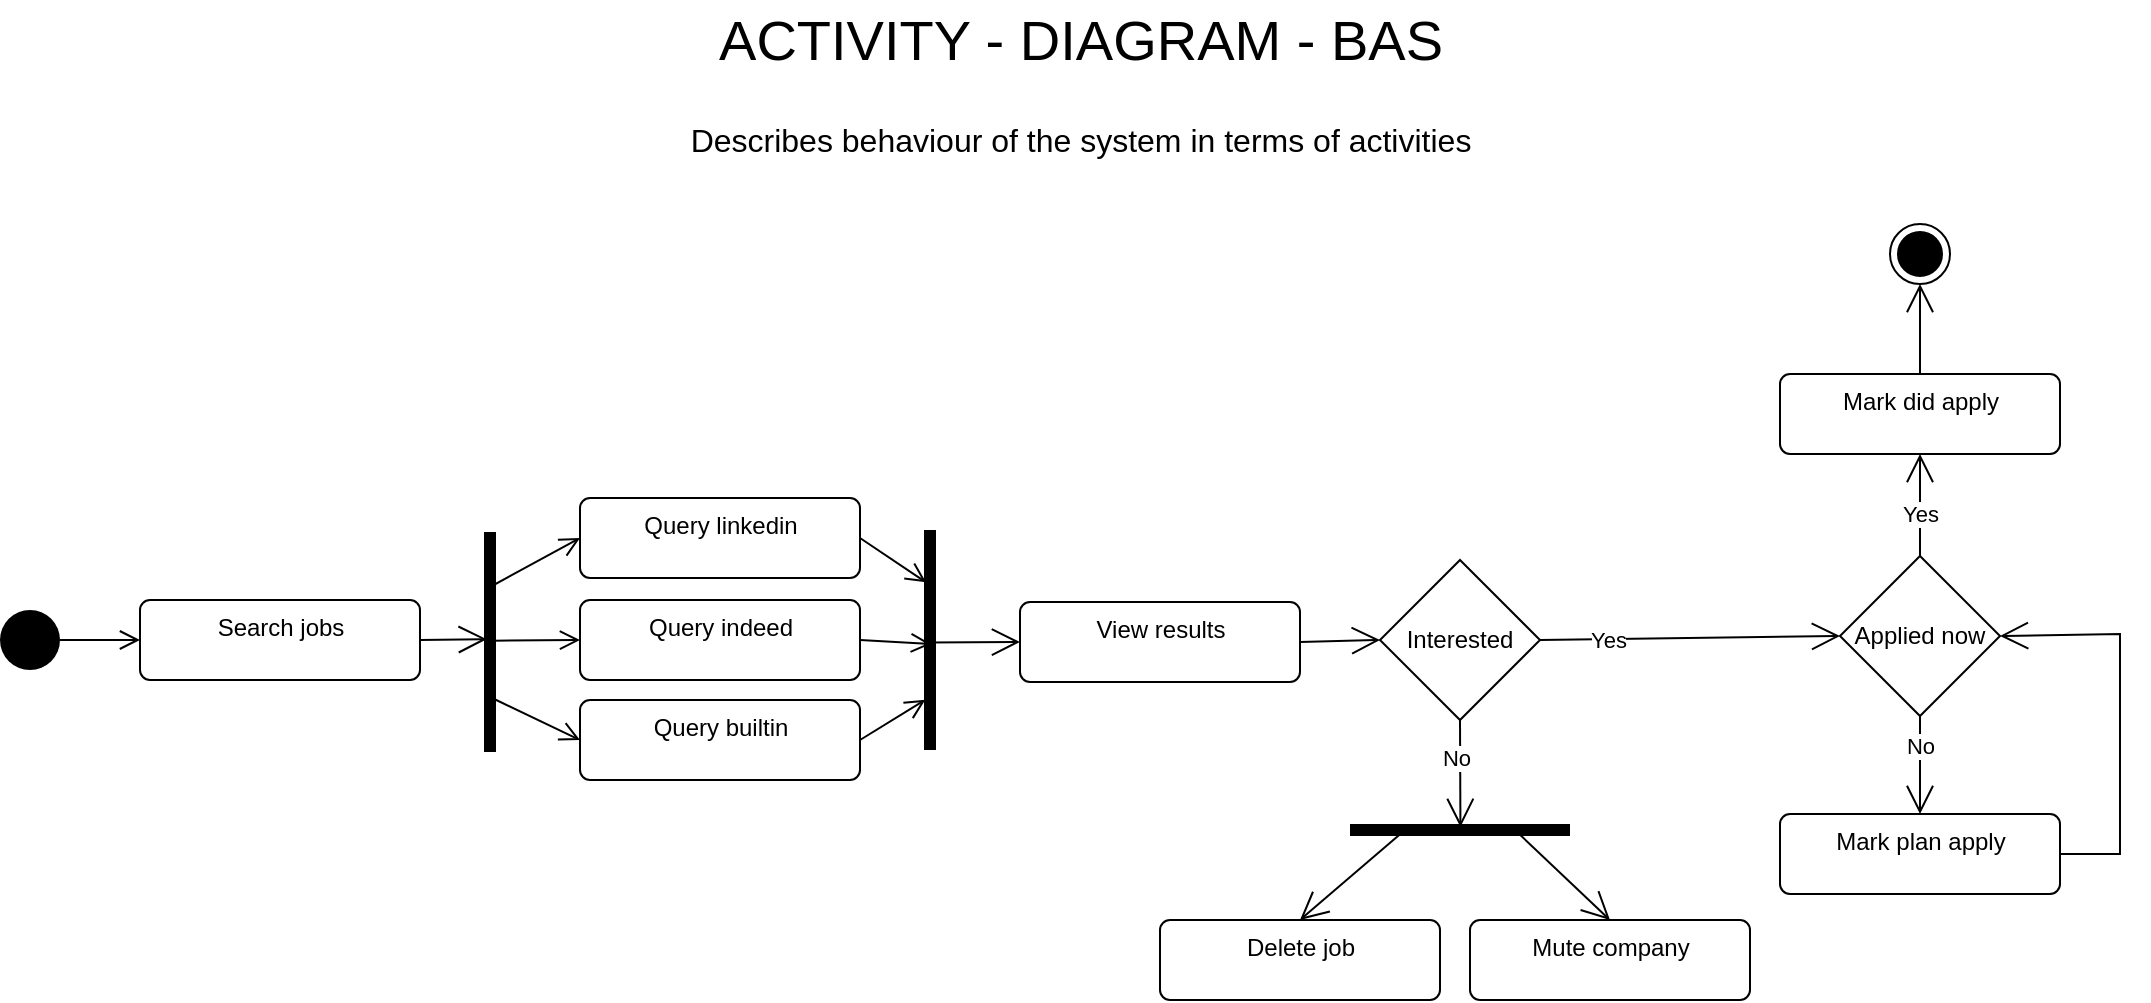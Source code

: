 <mxfile version="15.5.4" type="embed" pages="3"><diagram id="CB76j-QL4G5kRngm_N2Z" name="ACTIVITY"><mxGraphModel dx="1492" dy="1326" grid="1" gridSize="10" guides="1" tooltips="1" connect="1" arrows="1" fold="1" page="1" pageScale="1" pageWidth="1100" pageHeight="850" math="0" shadow="0"><root><mxCell id="0"/><mxCell id="1" parent="0"/><mxCell id="-D-tKzF2mJ5fyYn2RXqx-1" value="ACTIVITY - DIAGRAM - BAS" style="text;html=1;resizable=0;autosize=1;align=center;verticalAlign=middle;points=[];fillColor=none;strokeColor=none;rounded=0;fontSize=28;fontColor=default;" parent="1" vertex="1"><mxGeometry x="360" y="60" width="380" height="40" as="geometry"/></mxCell><mxCell id="-D-tKzF2mJ5fyYn2RXqx-2" value="Describes behaviour of the system in terms of activities" style="text;html=1;resizable=0;autosize=1;align=center;verticalAlign=middle;points=[];fillColor=none;strokeColor=none;rounded=0;fontSize=16;fontColor=default;" parent="1" vertex="1"><mxGeometry x="345" y="120" width="410" height="20" as="geometry"/></mxCell><mxCell id="hfpbyHfPokEdL2VkX-ZZ-2" value="" style="html=1;verticalAlign=bottom;endArrow=open;endSize=8;strokeColor=default;sourcePerimeterSpacing=8;targetPerimeterSpacing=8;entryX=0;entryY=0.5;entryDx=0;entryDy=0;fontColor=default;exitX=1;exitY=0.5;exitDx=0;exitDy=0;" parent="1" source="hfpbyHfPokEdL2VkX-ZZ-52" target="hfpbyHfPokEdL2VkX-ZZ-5" edge="1"><mxGeometry relative="1" as="geometry"><mxPoint x="70" y="380" as="targetPoint"/><mxPoint x="-2.0" y="380" as="sourcePoint"/></mxGeometry></mxCell><mxCell id="hfpbyHfPokEdL2VkX-ZZ-5" value="Search jobs" style="html=1;align=center;verticalAlign=top;rounded=1;absoluteArcSize=1;arcSize=10;dashed=0;labelBackgroundColor=none;hachureGap=4;fontColor=default;fillColor=default;" parent="1" vertex="1"><mxGeometry x="80" y="360" width="140" height="40" as="geometry"/></mxCell><mxCell id="hfpbyHfPokEdL2VkX-ZZ-6" value="Query linkedin" style="html=1;align=center;verticalAlign=top;rounded=1;absoluteArcSize=1;arcSize=10;dashed=0;labelBackgroundColor=none;hachureGap=4;fontColor=default;fillColor=default;" parent="1" vertex="1"><mxGeometry x="300" y="309" width="140" height="40" as="geometry"/></mxCell><mxCell id="hfpbyHfPokEdL2VkX-ZZ-7" value="Query indeed" style="html=1;align=center;verticalAlign=top;rounded=1;absoluteArcSize=1;arcSize=10;dashed=0;labelBackgroundColor=none;hachureGap=4;fontColor=default;fillColor=default;" parent="1" vertex="1"><mxGeometry x="300" y="360" width="140" height="40" as="geometry"/></mxCell><mxCell id="hfpbyHfPokEdL2VkX-ZZ-8" value="Query builtin" style="html=1;align=center;verticalAlign=top;rounded=1;absoluteArcSize=1;arcSize=10;dashed=0;labelBackgroundColor=none;hachureGap=4;fontColor=default;fillColor=default;" parent="1" vertex="1"><mxGeometry x="300" y="410" width="140" height="40" as="geometry"/></mxCell><mxCell id="hfpbyHfPokEdL2VkX-ZZ-10" value="View results" style="html=1;align=center;verticalAlign=top;rounded=1;absoluteArcSize=1;arcSize=10;dashed=0;labelBackgroundColor=none;hachureGap=4;fontColor=default;fillColor=default;" parent="1" vertex="1"><mxGeometry x="520" y="361" width="140" height="40" as="geometry"/></mxCell><mxCell id="hfpbyHfPokEdL2VkX-ZZ-11" value="Interested" style="rhombus;whiteSpace=wrap;html=1;fontColor=default;" parent="1" vertex="1"><mxGeometry x="700" y="340" width="80" height="80" as="geometry"/></mxCell><mxCell id="hfpbyHfPokEdL2VkX-ZZ-13" value="Applied now" style="rhombus;whiteSpace=wrap;html=1;fontColor=default;" parent="1" vertex="1"><mxGeometry x="930" y="338" width="80" height="80" as="geometry"/></mxCell><mxCell id="hfpbyHfPokEdL2VkX-ZZ-14" value="Mark did apply" style="html=1;align=center;verticalAlign=top;rounded=1;absoluteArcSize=1;arcSize=10;dashed=0;labelBackgroundColor=none;hachureGap=4;fontColor=default;fillColor=default;" parent="1" vertex="1"><mxGeometry x="900" y="247" width="140" height="40" as="geometry"/></mxCell><mxCell id="hfpbyHfPokEdL2VkX-ZZ-15" value="Mark plan apply" style="html=1;align=center;verticalAlign=top;rounded=1;absoluteArcSize=1;arcSize=10;dashed=0;labelBackgroundColor=none;hachureGap=4;fontColor=default;fillColor=default;" parent="1" vertex="1"><mxGeometry x="900" y="467" width="140" height="40" as="geometry"/></mxCell><mxCell id="hfpbyHfPokEdL2VkX-ZZ-17" value="" style="endArrow=open;endFill=1;endSize=12;html=1;rounded=0;entryX=0.487;entryY=0.662;entryDx=0;entryDy=0;entryPerimeter=0;exitX=1;exitY=0.5;exitDx=0;exitDy=0;fontColor=default;" parent="1" source="hfpbyHfPokEdL2VkX-ZZ-5" target="hfpbyHfPokEdL2VkX-ZZ-41" edge="1"><mxGeometry width="160" relative="1" as="geometry"><mxPoint x="157.42" y="302.2" as="sourcePoint"/><mxPoint x="250.14" y="379.72" as="targetPoint"/></mxGeometry></mxCell><mxCell id="hfpbyHfPokEdL2VkX-ZZ-24" value="" style="endArrow=open;endFill=1;endSize=12;html=1;rounded=0;entryX=0;entryY=0.5;entryDx=0;entryDy=0;exitX=0.511;exitY=0.6;exitDx=0;exitDy=0;exitPerimeter=0;fontColor=default;" parent="1" source="hfpbyHfPokEdL2VkX-ZZ-45" target="hfpbyHfPokEdL2VkX-ZZ-10" edge="1"><mxGeometry width="160" relative="1" as="geometry"><mxPoint x="490.38" y="381.48" as="sourcePoint"/><mxPoint x="489.39" y="389.76" as="targetPoint"/></mxGeometry></mxCell><mxCell id="hfpbyHfPokEdL2VkX-ZZ-25" value="" style="endArrow=open;endFill=1;endSize=12;html=1;rounded=0;entryX=0;entryY=0.5;entryDx=0;entryDy=0;exitX=1;exitY=0.5;exitDx=0;exitDy=0;fontColor=default;" parent="1" source="hfpbyHfPokEdL2VkX-ZZ-10" target="hfpbyHfPokEdL2VkX-ZZ-11" edge="1"><mxGeometry width="160" relative="1" as="geometry"><mxPoint x="670.0" y="380.13" as="sourcePoint"/><mxPoint x="698.58" y="379.77" as="targetPoint"/></mxGeometry></mxCell><mxCell id="hfpbyHfPokEdL2VkX-ZZ-26" value="" style="endArrow=open;endFill=1;endSize=12;html=1;rounded=0;entryX=0;entryY=0.5;entryDx=0;entryDy=0;exitX=1;exitY=0.5;exitDx=0;exitDy=0;fontColor=default;" parent="1" source="hfpbyHfPokEdL2VkX-ZZ-11" target="hfpbyHfPokEdL2VkX-ZZ-13" edge="1"><mxGeometry width="160" relative="1" as="geometry"><mxPoint x="790" y="376.73" as="sourcePoint"/><mxPoint x="830" y="376.73" as="targetPoint"/></mxGeometry></mxCell><mxCell id="hfpbyHfPokEdL2VkX-ZZ-31" value="Yes" style="edgeLabel;html=1;align=center;verticalAlign=middle;resizable=0;points=[];fontColor=default;" parent="hfpbyHfPokEdL2VkX-ZZ-26" vertex="1" connectable="0"><mxGeometry x="-0.555" relative="1" as="geometry"><mxPoint as="offset"/></mxGeometry></mxCell><mxCell id="hfpbyHfPokEdL2VkX-ZZ-27" value="" style="endArrow=open;endFill=1;endSize=12;html=1;rounded=0;exitX=0.5;exitY=0;exitDx=0;exitDy=0;entryX=0.5;entryY=1;entryDx=0;entryDy=0;fontColor=default;" parent="1" source="hfpbyHfPokEdL2VkX-ZZ-13" target="hfpbyHfPokEdL2VkX-ZZ-14" edge="1"><mxGeometry width="160" relative="1" as="geometry"><mxPoint x="840" y="384" as="sourcePoint"/><mxPoint x="940" y="384" as="targetPoint"/></mxGeometry></mxCell><mxCell id="hfpbyHfPokEdL2VkX-ZZ-33" value="Yes" style="edgeLabel;html=1;align=center;verticalAlign=middle;resizable=0;points=[];fontColor=default;" parent="hfpbyHfPokEdL2VkX-ZZ-27" vertex="1" connectable="0"><mxGeometry x="-0.159" relative="1" as="geometry"><mxPoint as="offset"/></mxGeometry></mxCell><mxCell id="hfpbyHfPokEdL2VkX-ZZ-28" value="" style="endArrow=open;endFill=1;endSize=12;html=1;rounded=0;exitX=0.5;exitY=1;exitDx=0;exitDy=0;entryX=0.5;entryY=0;entryDx=0;entryDy=0;fontColor=default;" parent="1" source="hfpbyHfPokEdL2VkX-ZZ-13" target="hfpbyHfPokEdL2VkX-ZZ-15" edge="1"><mxGeometry width="160" relative="1" as="geometry"><mxPoint x="1020" y="384" as="sourcePoint"/><mxPoint x="1050" y="384" as="targetPoint"/></mxGeometry></mxCell><mxCell id="hfpbyHfPokEdL2VkX-ZZ-34" value="No" style="edgeLabel;html=1;align=center;verticalAlign=middle;resizable=0;points=[];fontColor=default;" parent="hfpbyHfPokEdL2VkX-ZZ-28" vertex="1" connectable="0"><mxGeometry x="-0.392" relative="1" as="geometry"><mxPoint as="offset"/></mxGeometry></mxCell><mxCell id="hfpbyHfPokEdL2VkX-ZZ-29" value="" style="endArrow=open;endFill=1;endSize=12;html=1;rounded=0;exitX=1;exitY=0.5;exitDx=0;exitDy=0;entryX=1;entryY=0.5;entryDx=0;entryDy=0;fontColor=default;" parent="1" source="hfpbyHfPokEdL2VkX-ZZ-15" target="hfpbyHfPokEdL2VkX-ZZ-13" edge="1"><mxGeometry width="160" relative="1" as="geometry"><mxPoint x="980" y="424" as="sourcePoint"/><mxPoint x="1040" y="367" as="targetPoint"/><Array as="points"><mxPoint x="1070" y="487"/><mxPoint x="1070" y="377"/></Array></mxGeometry></mxCell><mxCell id="hfpbyHfPokEdL2VkX-ZZ-30" value="" style="endArrow=open;endFill=1;endSize=12;html=1;rounded=0;exitX=0.5;exitY=1;exitDx=0;exitDy=0;fontColor=default;entryX=0.498;entryY=0.656;entryDx=0;entryDy=0;entryPerimeter=0;" parent="1" source="hfpbyHfPokEdL2VkX-ZZ-11" target="hfpbyHfPokEdL2VkX-ZZ-49" edge="1"><mxGeometry width="160" relative="1" as="geometry"><mxPoint x="790" y="390" as="sourcePoint"/><mxPoint x="740" y="470" as="targetPoint"/></mxGeometry></mxCell><mxCell id="hfpbyHfPokEdL2VkX-ZZ-32" value="No" style="edgeLabel;html=1;align=center;verticalAlign=middle;resizable=0;points=[];fontColor=default;" parent="hfpbyHfPokEdL2VkX-ZZ-30" vertex="1" connectable="0"><mxGeometry x="-0.31" y="-2" relative="1" as="geometry"><mxPoint as="offset"/></mxGeometry></mxCell><mxCell id="hfpbyHfPokEdL2VkX-ZZ-36" value="Delete job" style="html=1;align=center;verticalAlign=top;rounded=1;absoluteArcSize=1;arcSize=10;dashed=0;labelBackgroundColor=none;hachureGap=4;fontColor=default;fillColor=default;" parent="1" vertex="1"><mxGeometry x="590" y="520" width="140" height="40" as="geometry"/></mxCell><mxCell id="hfpbyHfPokEdL2VkX-ZZ-37" value="Mute company" style="html=1;align=center;verticalAlign=top;rounded=1;absoluteArcSize=1;arcSize=10;dashed=0;labelBackgroundColor=none;hachureGap=4;fontColor=default;fillColor=default;" parent="1" vertex="1"><mxGeometry x="745" y="520" width="140" height="40" as="geometry"/></mxCell><mxCell id="hfpbyHfPokEdL2VkX-ZZ-38" value="" style="endArrow=open;endFill=1;endSize=12;html=1;rounded=0;exitX=0.75;exitY=0.5;exitDx=0;exitDy=0;exitPerimeter=0;entryX=0.5;entryY=0;entryDx=0;entryDy=0;fontColor=default;" parent="1" source="hfpbyHfPokEdL2VkX-ZZ-49" target="hfpbyHfPokEdL2VkX-ZZ-36" edge="1"><mxGeometry width="160" relative="1" as="geometry"><mxPoint x="737.92" y="485.02" as="sourcePoint"/><mxPoint x="660" y="530" as="targetPoint"/></mxGeometry></mxCell><mxCell id="hfpbyHfPokEdL2VkX-ZZ-40" value="" style="endArrow=open;endFill=1;endSize=12;html=1;rounded=0;exitX=0.25;exitY=0.5;exitDx=0;exitDy=0;exitPerimeter=0;entryX=0.5;entryY=0;entryDx=0;entryDy=0;fontColor=default;" parent="1" source="hfpbyHfPokEdL2VkX-ZZ-49" target="hfpbyHfPokEdL2VkX-ZZ-37" edge="1"><mxGeometry width="160" relative="1" as="geometry"><mxPoint x="738.08" y="484.95" as="sourcePoint"/><mxPoint x="670" y="530" as="targetPoint"/></mxGeometry></mxCell><mxCell id="hfpbyHfPokEdL2VkX-ZZ-41" value="" style="shape=line;html=1;strokeWidth=6;strokeColor=default;labelBackgroundColor=none;hachureGap=4;fontColor=default;fillColor=none;rotation=90;" parent="1" vertex="1"><mxGeometry x="200" y="376" width="110" height="10" as="geometry"/></mxCell><mxCell id="hfpbyHfPokEdL2VkX-ZZ-42" value="" style="html=1;verticalAlign=bottom;endArrow=open;endSize=8;strokeColor=default;fontColor=default;sourcePerimeterSpacing=8;targetPerimeterSpacing=8;entryX=0;entryY=0.5;entryDx=0;entryDy=0;exitX=0.25;exitY=0.5;exitDx=0;exitDy=0;exitPerimeter=0;" parent="1" source="hfpbyHfPokEdL2VkX-ZZ-41" target="hfpbyHfPokEdL2VkX-ZZ-6" edge="1"><mxGeometry relative="1" as="geometry"><mxPoint x="300" y="400" as="targetPoint"/></mxGeometry></mxCell><mxCell id="hfpbyHfPokEdL2VkX-ZZ-43" value="" style="html=1;verticalAlign=bottom;endArrow=open;endSize=8;strokeColor=default;fontColor=default;sourcePerimeterSpacing=8;targetPerimeterSpacing=8;entryX=0;entryY=0.5;entryDx=0;entryDy=0;exitX=0.494;exitY=0.396;exitDx=0;exitDy=0;exitPerimeter=0;" parent="1" source="hfpbyHfPokEdL2VkX-ZZ-41" target="hfpbyHfPokEdL2VkX-ZZ-7" edge="1"><mxGeometry relative="1" as="geometry"><mxPoint x="310" y="330" as="targetPoint"/><mxPoint x="288" y="358.914" as="sourcePoint"/></mxGeometry></mxCell><mxCell id="hfpbyHfPokEdL2VkX-ZZ-44" value="" style="html=1;verticalAlign=bottom;endArrow=open;endSize=8;strokeColor=default;fontColor=default;sourcePerimeterSpacing=8;targetPerimeterSpacing=8;entryX=0;entryY=0.5;entryDx=0;entryDy=0;exitX=0.75;exitY=0.5;exitDx=0;exitDy=0;exitPerimeter=0;" parent="1" source="hfpbyHfPokEdL2VkX-ZZ-41" target="hfpbyHfPokEdL2VkX-ZZ-8" edge="1"><mxGeometry relative="1" as="geometry"><mxPoint x="310" y="387" as="targetPoint"/><mxPoint x="276.04" y="375.34" as="sourcePoint"/></mxGeometry></mxCell><mxCell id="hfpbyHfPokEdL2VkX-ZZ-45" value="" style="shape=line;html=1;strokeWidth=6;strokeColor=default;labelBackgroundColor=none;hachureGap=4;fontColor=default;fillColor=none;rotation=90;" parent="1" vertex="1"><mxGeometry x="420" y="375" width="110" height="10" as="geometry"/></mxCell><mxCell id="hfpbyHfPokEdL2VkX-ZZ-46" value="" style="html=1;verticalAlign=bottom;endArrow=open;endSize=8;strokeColor=default;fontColor=default;sourcePerimeterSpacing=8;targetPerimeterSpacing=8;exitX=1;exitY=0.5;exitDx=0;exitDy=0;entryX=0.238;entryY=0.697;entryDx=0;entryDy=0;entryPerimeter=0;" parent="1" source="hfpbyHfPokEdL2VkX-ZZ-6" target="hfpbyHfPokEdL2VkX-ZZ-45" edge="1"><mxGeometry relative="1" as="geometry"><mxPoint x="310" y="330" as="targetPoint"/><mxPoint x="265" y="363.5" as="sourcePoint"/></mxGeometry></mxCell><mxCell id="hfpbyHfPokEdL2VkX-ZZ-47" value="" style="html=1;verticalAlign=bottom;endArrow=open;endSize=8;strokeColor=default;fontColor=default;sourcePerimeterSpacing=8;targetPerimeterSpacing=8;exitX=1;exitY=0.5;exitDx=0;exitDy=0;entryX=0.518;entryY=0.44;entryDx=0;entryDy=0;entryPerimeter=0;" parent="1" source="hfpbyHfPokEdL2VkX-ZZ-7" target="hfpbyHfPokEdL2VkX-ZZ-45" edge="1"><mxGeometry relative="1" as="geometry"><mxPoint x="475" y="353.5" as="targetPoint"/><mxPoint x="450" y="330" as="sourcePoint"/></mxGeometry></mxCell><mxCell id="hfpbyHfPokEdL2VkX-ZZ-48" value="" style="html=1;verticalAlign=bottom;endArrow=open;endSize=8;strokeColor=default;fontColor=default;sourcePerimeterSpacing=8;targetPerimeterSpacing=8;exitX=1;exitY=0.5;exitDx=0;exitDy=0;entryX=0.772;entryY=0.733;entryDx=0;entryDy=0;entryPerimeter=0;" parent="1" source="hfpbyHfPokEdL2VkX-ZZ-8" target="hfpbyHfPokEdL2VkX-ZZ-45" edge="1"><mxGeometry relative="1" as="geometry"><mxPoint x="475.6" y="382.98" as="targetPoint"/><mxPoint x="450" y="387" as="sourcePoint"/></mxGeometry></mxCell><mxCell id="hfpbyHfPokEdL2VkX-ZZ-49" value="" style="shape=line;html=1;strokeWidth=6;strokeColor=default;labelBackgroundColor=none;hachureGap=4;fontColor=default;fillColor=none;rotation=-180;" parent="1" vertex="1"><mxGeometry x="685" y="470" width="110" height="10" as="geometry"/></mxCell><mxCell id="hfpbyHfPokEdL2VkX-ZZ-52" value="" style="ellipse;fillColor=#000000;strokeColor=none;labelBackgroundColor=none;hachureGap=4;fontColor=default;" parent="1" vertex="1"><mxGeometry x="10" y="365" width="30" height="30" as="geometry"/></mxCell><mxCell id="hfpbyHfPokEdL2VkX-ZZ-53" value="" style="ellipse;html=1;shape=endState;fillColor=#000000;strokeColor=#000000;labelBackgroundColor=none;hachureGap=4;fontColor=default;" parent="1" vertex="1"><mxGeometry x="955" y="172" width="30" height="30" as="geometry"/></mxCell><mxCell id="hfpbyHfPokEdL2VkX-ZZ-56" value="" style="endArrow=open;endFill=1;endSize=12;html=1;rounded=0;exitX=0.5;exitY=0;exitDx=0;exitDy=0;entryX=0.5;entryY=1;entryDx=0;entryDy=0;fontColor=default;" parent="1" source="hfpbyHfPokEdL2VkX-ZZ-14" target="hfpbyHfPokEdL2VkX-ZZ-53" edge="1"><mxGeometry width="160" relative="1" as="geometry"><mxPoint x="969.83" y="241.0" as="sourcePoint"/><mxPoint x="969.83" y="190" as="targetPoint"/></mxGeometry></mxCell></root></mxGraphModel></diagram><diagram id="eOXQSuzVNMP1eHo4WYqC" name="USE-CASE"><mxGraphModel dx="3730" dy="4165" grid="1" gridSize="10" guides="1" tooltips="1" connect="1" arrows="1" fold="1" page="1" pageScale="1" pageWidth="1100" pageHeight="850" math="0" shadow="0"><root><mxCell id="0"/><mxCell id="1" parent="0"/><mxCell id="DLbAejF3uNQdCEBCxdvz-1" value="Job Seeker" style="shape=umlActor;verticalLabelPosition=bottom;verticalAlign=top;html=1;" parent="1" vertex="1"><mxGeometry x="580" y="-100" width="30" height="60" as="geometry"/></mxCell><mxCell id="DLbAejF3uNQdCEBCxdvz-3" value="query jobs" style="ellipse;whiteSpace=wrap;html=1;" parent="1" vertex="1"><mxGeometry x="180" y="-390" width="120" height="80" as="geometry"/></mxCell><mxCell id="DLbAejF3uNQdCEBCxdvz-4" value="query&lt;br&gt;linkedin" style="ellipse;whiteSpace=wrap;html=1;labelBackgroundColor=none;" parent="1" vertex="1"><mxGeometry x="20" y="-465" width="120" height="80" as="geometry"/></mxCell><mxCell id="DLbAejF3uNQdCEBCxdvz-5" value="query&lt;br&gt;indeed" style="ellipse;whiteSpace=wrap;html=1;" parent="1" vertex="1"><mxGeometry x="60" y="-290" width="120" height="80" as="geometry"/></mxCell><mxCell id="DLbAejF3uNQdCEBCxdvz-6" value="Use" style="endArrow=open;endSize=12;dashed=1;html=1;rounded=0;exitX=0;exitY=0.5;exitDx=0;exitDy=0;" parent="1" source="DLbAejF3uNQdCEBCxdvz-20" target="DLbAejF3uNQdCEBCxdvz-3" edge="1"><mxGeometry width="160" relative="1" as="geometry"><mxPoint x="520" y="-60" as="sourcePoint"/><mxPoint x="680" y="-60" as="targetPoint"/></mxGeometry></mxCell><mxCell id="DLbAejF3uNQdCEBCxdvz-7" value="Use" style="endArrow=open;endSize=12;dashed=1;html=1;rounded=0;exitX=0;exitY=0;exitDx=0;exitDy=0;" parent="1" source="DLbAejF3uNQdCEBCxdvz-3" target="DLbAejF3uNQdCEBCxdvz-4" edge="1"><mxGeometry width="160" relative="1" as="geometry"><mxPoint x="620" y="-100" as="sourcePoint"/><mxPoint x="780" y="-100" as="targetPoint"/></mxGeometry></mxCell><mxCell id="DLbAejF3uNQdCEBCxdvz-8" value="Use" style="endArrow=open;endSize=12;dashed=1;html=1;rounded=0;" parent="1" source="DLbAejF3uNQdCEBCxdvz-3" target="DLbAejF3uNQdCEBCxdvz-5" edge="1"><mxGeometry width="160" relative="1" as="geometry"><mxPoint x="593.28" y="30" as="sourcePoint"/><mxPoint x="639.998" y="-16.718" as="targetPoint"/></mxGeometry></mxCell><mxCell id="DLbAejF3uNQdCEBCxdvz-10" value="include" style="endArrow=open;endSize=12;dashed=1;html=1;rounded=0;" parent="1" source="DLbAejF3uNQdCEBCxdvz-3" target="KrOVYnNyFaEKFl_jv8hP-5" edge="1"><mxGeometry width="160" relative="1" as="geometry"><mxPoint x="530" y="40" as="sourcePoint"/><mxPoint x="200" y="-200" as="targetPoint"/></mxGeometry></mxCell><mxCell id="DLbAejF3uNQdCEBCxdvz-11" value="mark deleted" style="ellipse;whiteSpace=wrap;html=1;" parent="1" vertex="1"><mxGeometry x="430" y="-530" width="120" height="80" as="geometry"/></mxCell><mxCell id="DLbAejF3uNQdCEBCxdvz-20" value="select jobs worth applying" style="ellipse;whiteSpace=wrap;html=1;" parent="1" vertex="1"><mxGeometry x="535" y="-290" width="120" height="80" as="geometry"/></mxCell><mxCell id="DLbAejF3uNQdCEBCxdvz-22" value="view muted companies" style="ellipse;whiteSpace=wrap;html=1;" parent="1" vertex="1"><mxGeometry x="970" y="-350" width="120" height="80" as="geometry"/></mxCell><mxCell id="DLbAejF3uNQdCEBCxdvz-24" value="USE-CASE DIAGRAM&amp;nbsp; - BAS" style="text;html=1;resizable=0;autosize=1;align=center;verticalAlign=middle;points=[];fillColor=none;strokeColor=none;rounded=0;fontSize=28;" parent="1" vertex="1"><mxGeometry x="375" y="-840" width="390" height="40" as="geometry"/></mxCell><mxCell id="3MI0oWs88aS0b8ITTxvC-1" value="Describes functionality of the system form the user's point of view" style="text;html=1;resizable=0;autosize=1;align=center;verticalAlign=middle;points=[];fillColor=none;strokeColor=none;rounded=0;fontSize=16;" parent="1" vertex="1"><mxGeometry x="330" y="-790" width="480" height="20" as="geometry"/></mxCell><mxCell id="zZ-7p_Oj3eoCvQajI9cv-1" value="unmute muted company" style="ellipse;whiteSpace=wrap;html=1;hachureGap=4;" parent="1" vertex="1"><mxGeometry x="755" y="-240" width="120" height="80" as="geometry"/></mxCell><mxCell id="zZ-7p_Oj3eoCvQajI9cv-3" value="Use" style="endArrow=open;endSize=12;dashed=1;html=1;rounded=0;sourcePerimeterSpacing=8;targetPerimeterSpacing=8;curved=1;entryX=0.024;entryY=0.719;entryDx=0;entryDy=0;exitX=0.773;exitY=0.036;exitDx=0;exitDy=0;exitPerimeter=0;entryPerimeter=0;" parent="1" source="DLbAejF3uNQdCEBCxdvz-1" target="zZ-7p_Oj3eoCvQajI9cv-1" edge="1"><mxGeometry width="160" relative="1" as="geometry"><mxPoint x="530" y="-30" as="sourcePoint"/><mxPoint x="710" y="249.5" as="targetPoint"/></mxGeometry></mxCell><mxCell id="zZ-7p_Oj3eoCvQajI9cv-5" value="mute specific companies" style="ellipse;whiteSpace=wrap;html=1;hachureGap=4;" parent="1" vertex="1"><mxGeometry x="720" y="-545" width="120" height="80" as="geometry"/></mxCell><mxCell id="KrOVYnNyFaEKFl_jv8hP-1" value="&lt;span style=&quot;-webkit-font-smoothing: antialiased; font-family: Helvetica; font-size: 12px; font-style: normal; font-variant-ligatures: normal; font-variant-caps: normal; font-weight: 400; letter-spacing: normal; orphans: 2; text-align: left; text-indent: 0px; text-transform: none; widows: 2; word-spacing: 0px; -webkit-text-stroke-width: 0px; text-decoration-thickness: initial; text-decoration-style: initial; text-decoration-color: initial;&quot;&gt;The problem that is being solved:&lt;/span&gt;&lt;br style=&quot;-webkit-font-smoothing: antialiased; font-family: Helvetica; font-size: 12px; font-style: normal; font-variant-ligatures: normal; font-variant-caps: normal; font-weight: 400; letter-spacing: normal; orphans: 2; text-align: left; text-indent: 0px; text-transform: none; widows: 2; word-spacing: 0px; -webkit-text-stroke-width: 0px; text-decoration-thickness: initial; text-decoration-style: initial; text-decoration-color: initial;&quot;&gt;&lt;blockquote style=&quot;-webkit-font-smoothing: antialiased; font-family: Helvetica; font-size: 12px; font-style: normal; font-variant-ligatures: normal; font-variant-caps: normal; font-weight: 400; letter-spacing: normal; orphans: 2; text-align: left; text-indent: 0px; text-transform: none; widows: 2; word-spacing: 0px; -webkit-text-stroke-width: 0px; text-decoration-thickness: initial; text-decoration-style: initial; text-decoration-color: initial; margin: 0px 0px 0px 40px; border: none; padding: 0px;&quot;&gt;&lt;/blockquote&gt;&lt;ul style=&quot;-webkit-font-smoothing: antialiased; font-family: Helvetica; font-size: 12px; font-style: normal; font-variant-ligatures: normal; font-variant-caps: normal; font-weight: 400; letter-spacing: normal; orphans: 2; text-align: left; text-indent: 0px; text-transform: none; widows: 2; word-spacing: 0px; -webkit-text-stroke-width: 0px; text-decoration-thickness: initial; text-decoration-style: initial; text-decoration-color: initial;&quot;&gt;&lt;li style=&quot;-webkit-font-smoothing: antialiased;&quot;&gt;duplicates in job feed;&lt;/li&gt;&lt;li style=&quot;-webkit-font-smoothing: antialiased;&quot;&gt;cards not suitable for bird's eye view;&lt;/li&gt;&lt;li style=&quot;-webkit-font-smoothing: antialiased;&quot;&gt;focus on employers' requirements instead of company attributes and the role's goals and responsibilities.&lt;/li&gt;&lt;/ul&gt;" style="text;strokeColor=none;fillColor=none;html=1;align=center;verticalAlign=middle;whiteSpace=wrap;rounded=0;hachureGap=4;fontColor=default;labelBackgroundColor=none;" parent="1" vertex="1"><mxGeometry x="840" y="-840" width="250" height="135" as="geometry"/></mxCell><mxCell id="KrOVYnNyFaEKFl_jv8hP-2" value="query&lt;br&gt;builtin" style="ellipse;whiteSpace=wrap;html=1;" parent="1" vertex="1"><mxGeometry x="160" y="-570" width="120" height="80" as="geometry"/></mxCell><mxCell id="KrOVYnNyFaEKFl_jv8hP-3" value="Use" style="endArrow=open;endSize=12;dashed=1;html=1;rounded=0;exitX=0.5;exitY=0;exitDx=0;exitDy=0;" parent="1" source="DLbAejF3uNQdCEBCxdvz-3" target="KrOVYnNyFaEKFl_jv8hP-2" edge="1"><mxGeometry width="160" relative="1" as="geometry"><mxPoint x="590.181" y="-241.928" as="sourcePoint"/><mxPoint x="659.04" y="-272" as="targetPoint"/></mxGeometry></mxCell><mxCell id="KrOVYnNyFaEKFl_jv8hP-4" value="Use" style="endArrow=open;endSize=12;dashed=1;html=1;rounded=0;sourcePerimeterSpacing=8;targetPerimeterSpacing=8;curved=1;exitX=1;exitY=0;exitDx=0;exitDy=0;" parent="1" source="zZ-7p_Oj3eoCvQajI9cv-1" target="DLbAejF3uNQdCEBCxdvz-22" edge="1"><mxGeometry width="160" relative="1" as="geometry"><mxPoint x="550" y="-40" as="sourcePoint"/><mxPoint x="470" y="100" as="targetPoint"/></mxGeometry></mxCell><mxCell id="KrOVYnNyFaEKFl_jv8hP-5" value="authenticate" style="ellipse;whiteSpace=wrap;html=1;labelBackgroundColor=none;" parent="1" vertex="1"><mxGeometry x="390" y="-190" width="120" height="80" as="geometry"/></mxCell><mxCell id="KrOVYnNyFaEKFl_jv8hP-12" value="include" style="endArrow=open;endSize=12;dashed=1;html=1;rounded=0;exitX=0.049;exitY=0.261;exitDx=0;exitDy=0;exitPerimeter=0;entryX=0.965;entryY=0.699;entryDx=0;entryDy=0;entryPerimeter=0;" parent="1" source="zZ-7p_Oj3eoCvQajI9cv-1" target="KrOVYnNyFaEKFl_jv8hP-5" edge="1"><mxGeometry width="160" relative="1" as="geometry"><mxPoint x="569.639" y="-238.121" as="sourcePoint"/><mxPoint x="620.351" y="-234.319" as="targetPoint"/></mxGeometry></mxCell><mxCell id="KrOVYnNyFaEKFl_jv8hP-13" value="update linkedin user" style="ellipse;whiteSpace=wrap;html=1;labelBackgroundColor=none;" parent="1" vertex="1"><mxGeometry x="20" y="-600" width="120" height="80" as="geometry"/></mxCell><mxCell id="KrOVYnNyFaEKFl_jv8hP-15" value="include" style="endArrow=open;endSize=12;dashed=1;html=1;rounded=0;entryX=0.5;entryY=1;entryDx=0;entryDy=0;exitX=0.5;exitY=0;exitDx=0;exitDy=0;" parent="1" source="DLbAejF3uNQdCEBCxdvz-4" target="KrOVYnNyFaEKFl_jv8hP-13" edge="1"><mxGeometry width="160" relative="1" as="geometry"><mxPoint x="180.004" y="-312.497" as="sourcePoint"/><mxPoint x="230.715" y="-308.697" as="targetPoint"/></mxGeometry></mxCell><mxCell id="KrOVYnNyFaEKFl_jv8hP-16" value="mark plan apply" style="ellipse;whiteSpace=wrap;html=1;" parent="1" vertex="1"><mxGeometry x="490" y="-625" width="120" height="80" as="geometry"/></mxCell><mxCell id="KrOVYnNyFaEKFl_jv8hP-18" value="mark applied" style="ellipse;whiteSpace=wrap;html=1;" parent="1" vertex="1"><mxGeometry x="635" y="-630" width="120" height="80" as="geometry"/></mxCell><mxCell id="KrOVYnNyFaEKFl_jv8hP-20" value="remove applied" style="ellipse;whiteSpace=wrap;html=1;" parent="1" vertex="1"><mxGeometry x="570" y="-760" width="120" height="80" as="geometry"/></mxCell><mxCell id="KrOVYnNyFaEKFl_jv8hP-21" value="remove plan apply" style="ellipse;whiteSpace=wrap;html=1;" parent="1" vertex="1"><mxGeometry x="300" y="-700" width="120" height="80" as="geometry"/></mxCell><mxCell id="KrOVYnNyFaEKFl_jv8hP-22" value="include" style="endArrow=open;endSize=12;dashed=1;html=1;rounded=0;exitX=0;exitY=0;exitDx=0;exitDy=0;" parent="1" source="KrOVYnNyFaEKFl_jv8hP-18" target="KrOVYnNyFaEKFl_jv8hP-20" edge="1"><mxGeometry width="160" relative="1" as="geometry"><mxPoint x="413.68" y="-424.8" as="sourcePoint"/><mxPoint x="380.44" y="-388.96" as="targetPoint"/></mxGeometry></mxCell><mxCell id="KrOVYnNyFaEKFl_jv8hP-23" value="include" style="endArrow=open;endSize=12;dashed=1;html=1;rounded=0;entryX=1;entryY=1;entryDx=0;entryDy=0;exitX=0;exitY=0.438;exitDx=0;exitDy=0;exitPerimeter=0;" parent="1" source="KrOVYnNyFaEKFl_jv8hP-16" target="KrOVYnNyFaEKFl_jv8hP-21" edge="1"><mxGeometry width="160" relative="1" as="geometry"><mxPoint x="460" y="-740" as="sourcePoint"/><mxPoint x="390" y="-750" as="targetPoint"/></mxGeometry></mxCell><mxCell id="KrOVYnNyFaEKFl_jv8hP-24" value="make note about job" style="ellipse;whiteSpace=wrap;html=1;" parent="1" vertex="1"><mxGeometry x="780" y="-465" width="120" height="80" as="geometry"/></mxCell><mxCell id="KrOVYnNyFaEKFl_jv8hP-25" value="make note about company" style="ellipse;whiteSpace=wrap;html=1;" parent="1" vertex="1"><mxGeometry x="800" y="-360" width="120" height="80" as="geometry"/></mxCell><mxCell id="KrOVYnNyFaEKFl_jv8hP-26" value="Use" style="endArrow=open;endSize=12;dashed=1;html=1;rounded=0;exitX=0.711;exitY=0.006;exitDx=0;exitDy=0;exitPerimeter=0;entryX=0.5;entryY=1;entryDx=0;entryDy=0;" parent="1" source="DLbAejF3uNQdCEBCxdvz-1" target="DLbAejF3uNQdCEBCxdvz-20" edge="1"><mxGeometry width="160" relative="1" as="geometry"><mxPoint x="601.85" y="-59.34" as="sourcePoint"/><mxPoint x="464.415" y="-143.107" as="targetPoint"/></mxGeometry></mxCell><mxCell id="KrOVYnNyFaEKFl_jv8hP-27" value="view results of queries" style="ellipse;whiteSpace=wrap;html=1;" parent="1" vertex="1"><mxGeometry x="300" y="-500" width="120" height="80" as="geometry"/></mxCell><mxCell id="KrOVYnNyFaEKFl_jv8hP-28" value="Use" style="endArrow=open;endSize=12;dashed=1;html=1;rounded=0;exitX=0;exitY=0;exitDx=0;exitDy=0;entryX=0.5;entryY=1;entryDx=0;entryDy=0;" parent="1" source="DLbAejF3uNQdCEBCxdvz-20" target="KrOVYnNyFaEKFl_jv8hP-27" edge="1"><mxGeometry width="160" relative="1" as="geometry"><mxPoint x="545" y="-240" as="sourcePoint"/><mxPoint x="471.401" y="-291.048" as="targetPoint"/></mxGeometry></mxCell><mxCell id="KrOVYnNyFaEKFl_jv8hP-29" value="Use" style="endArrow=open;endSize=12;dashed=1;html=1;rounded=0;exitX=0.5;exitY=0;exitDx=0;exitDy=0;entryX=0.5;entryY=1;entryDx=0;entryDy=0;" parent="1" source="DLbAejF3uNQdCEBCxdvz-20" target="DLbAejF3uNQdCEBCxdvz-11" edge="1"><mxGeometry width="160" relative="1" as="geometry"><mxPoint x="562.574" y="-268.284" as="sourcePoint"/><mxPoint x="370" y="-410" as="targetPoint"/></mxGeometry></mxCell><mxCell id="KrOVYnNyFaEKFl_jv8hP-30" value="Use" style="endArrow=open;endSize=12;dashed=1;html=1;rounded=0;exitX=0.619;exitY=0.021;exitDx=0;exitDy=0;entryX=0.5;entryY=1;entryDx=0;entryDy=0;exitPerimeter=0;" parent="1" source="DLbAejF3uNQdCEBCxdvz-20" target="KrOVYnNyFaEKFl_jv8hP-16" edge="1"><mxGeometry width="160" relative="1" as="geometry"><mxPoint x="605" y="-280" as="sourcePoint"/><mxPoint x="500" y="-440" as="targetPoint"/></mxGeometry></mxCell><mxCell id="KrOVYnNyFaEKFl_jv8hP-31" value="Use" style="endArrow=open;endSize=12;dashed=1;html=1;rounded=0;exitX=1;exitY=0;exitDx=0;exitDy=0;entryX=0.342;entryY=0.971;entryDx=0;entryDy=0;entryPerimeter=0;" parent="1" source="DLbAejF3uNQdCEBCxdvz-20" target="KrOVYnNyFaEKFl_jv8hP-18" edge="1"><mxGeometry width="160" relative="1" as="geometry"><mxPoint x="619.28" y="-278.32" as="sourcePoint"/><mxPoint x="560" y="-535" as="targetPoint"/></mxGeometry></mxCell><mxCell id="KrOVYnNyFaEKFl_jv8hP-32" value="Use" style="endArrow=open;endSize=12;dashed=1;html=1;rounded=0;exitX=0.935;exitY=0.255;exitDx=0;exitDy=0;entryX=0;entryY=1;entryDx=0;entryDy=0;exitPerimeter=0;" parent="1" source="DLbAejF3uNQdCEBCxdvz-20" target="zZ-7p_Oj3eoCvQajI9cv-5" edge="1"><mxGeometry width="160" relative="1" as="geometry"><mxPoint x="647.426" y="-268.284" as="sourcePoint"/><mxPoint x="686.04" y="-542.32" as="targetPoint"/></mxGeometry></mxCell><mxCell id="KrOVYnNyFaEKFl_jv8hP-33" value="Use" style="endArrow=open;endSize=12;dashed=1;html=1;rounded=0;exitX=0.971;exitY=0.35;exitDx=0;exitDy=0;exitPerimeter=0;" parent="1" source="DLbAejF3uNQdCEBCxdvz-20" target="KrOVYnNyFaEKFl_jv8hP-24" edge="1"><mxGeometry width="160" relative="1" as="geometry"><mxPoint x="657.2" y="-259.6" as="sourcePoint"/><mxPoint x="747.574" y="-466.716" as="targetPoint"/></mxGeometry></mxCell><mxCell id="KrOVYnNyFaEKFl_jv8hP-34" value="Use" style="endArrow=open;endSize=12;dashed=1;html=1;rounded=0;exitX=1;exitY=0.459;exitDx=0;exitDy=0;exitPerimeter=0;" parent="1" source="DLbAejF3uNQdCEBCxdvz-20" target="KrOVYnNyFaEKFl_jv8hP-25" edge="1"><mxGeometry width="160" relative="1" as="geometry"><mxPoint x="661.52" y="-252" as="sourcePoint"/><mxPoint x="813.315" y="-383.347" as="targetPoint"/></mxGeometry></mxCell><mxCell id="KrOVYnNyFaEKFl_jv8hP-35" value="include" style="endArrow=open;endSize=12;dashed=1;html=1;rounded=0;exitX=0.083;exitY=0.795;exitDx=0;exitDy=0;exitPerimeter=0;" parent="1" source="DLbAejF3uNQdCEBCxdvz-20" target="KrOVYnNyFaEKFl_jv8hP-5" edge="1"><mxGeometry width="160" relative="1" as="geometry"><mxPoint x="284.36" y="-307.209" as="sourcePoint"/><mxPoint x="425.636" y="-172.79" as="targetPoint"/></mxGeometry></mxCell></root></mxGraphModel></diagram><diagram id="11uiMYxbGEav4eJtYnzY" name="STATE-CARD"><mxGraphModel dx="1243" dy="1105" grid="1" gridSize="10" guides="1" tooltips="1" connect="1" arrows="1" fold="1" page="1" pageScale="1" pageWidth="850" pageHeight="1100" math="0" shadow="0"><root><mxCell id="RF5M9kMOMLWhfUMc1gJ3-0"/><mxCell id="RF5M9kMOMLWhfUMc1gJ3-1" parent="RF5M9kMOMLWhfUMc1gJ3-0"/><mxCell id="gDNypYiRu3yejFgoG0LW-0" value="" style="ellipse;fillColor=#000000;strokeColor=none;labelBackgroundColor=none;hachureGap=4;fontColor=default;" parent="RF5M9kMOMLWhfUMc1gJ3-1" vertex="1"><mxGeometry x="30" y="395" width="30" height="30" as="geometry"/></mxCell><mxCell id="gDNypYiRu3yejFgoG0LW-1" value="" style="endArrow=open;endFill=1;endSize=12;html=1;rounded=0;entryX=0;entryY=0.5;entryDx=0;entryDy=0;" parent="RF5M9kMOMLWhfUMc1gJ3-1" source="gDNypYiRu3yejFgoG0LW-0" target="Iop3A5gNEpFlIxbc34BC-1" edge="1"><mxGeometry width="160" relative="1" as="geometry"><mxPoint x="330" y="415" as="sourcePoint"/><mxPoint x="180" y="410.0" as="targetPoint"/></mxGeometry></mxCell><mxCell id="dHONCmrhAql6iJdL6D0c-0" value="Search Card Create" style="edgeLabel;html=1;align=center;verticalAlign=middle;resizable=0;points=[];" parent="gDNypYiRu3yejFgoG0LW-1" vertex="1" connectable="0"><mxGeometry x="0.171" relative="1" as="geometry"><mxPoint x="-14" y="-10" as="offset"/></mxGeometry></mxCell><mxCell id="5XeSe-Triup3ueGq1cI6-2" value="" style="endArrow=open;endFill=1;endSize=12;html=1;rounded=0;exitX=1;exitY=0.5;exitDx=0;exitDy=0;" parent="RF5M9kMOMLWhfUMc1gJ3-1" source="Iop3A5gNEpFlIxbc34BC-1" edge="1"><mxGeometry width="160" relative="1" as="geometry"><mxPoint x="270" y="415.0" as="sourcePoint"/><mxPoint x="430" y="410" as="targetPoint"/></mxGeometry></mxCell><mxCell id="5XeSe-Triup3ueGq1cI6-3" value="Start Task" style="edgeLabel;html=1;align=center;verticalAlign=middle;resizable=0;points=[];" parent="5XeSe-Triup3ueGq1cI6-2" vertex="1" connectable="0"><mxGeometry x="-0.111" y="-3" relative="1" as="geometry"><mxPoint x="4" y="-8" as="offset"/></mxGeometry></mxCell><mxCell id="Iop3A5gNEpFlIxbc34BC-1" value="" style="html=1;align=center;verticalAlign=middle;rounded=1;absoluteArcSize=1;arcSize=10;dashed=1;" parent="RF5M9kMOMLWhfUMc1gJ3-1" vertex="1"><mxGeometry x="200" y="285" width="90" height="250" as="geometry"/></mxCell><mxCell id="Iop3A5gNEpFlIxbc34BC-2" value="Start" style="html=1;align=center;verticalAlign=top;rounded=1;absoluteArcSize=1;arcSize=10;dashed=0;labelBackgroundColor=none;hachureGap=4;fontColor=default;fillColor=default;" parent="RF5M9kMOMLWhfUMc1gJ3-1" vertex="1"><mxGeometry x="210" y="305" width="70" height="40" as="geometry"/></mxCell><mxCell id="Iop3A5gNEpFlIxbc34BC-3" value="Delete &lt;br&gt;Enabled" style="html=1;align=center;verticalAlign=top;rounded=1;absoluteArcSize=1;arcSize=10;dashed=0;labelBackgroundColor=none;hachureGap=4;fontColor=default;fillColor=default;" parent="RF5M9kMOMLWhfUMc1gJ3-1" vertex="1"><mxGeometry x="210" y="360" width="70" height="40" as="geometry"/></mxCell><mxCell id="Iop3A5gNEpFlIxbc34BC-4" value="What, Where&lt;br&gt;Enabled" style="html=1;align=center;verticalAlign=top;rounded=1;absoluteArcSize=1;arcSize=10;dashed=0;labelBackgroundColor=none;hachureGap=4;fontColor=default;fillColor=default;" parent="RF5M9kMOMLWhfUMc1gJ3-1" vertex="1"><mxGeometry x="210" y="415" width="70" height="40" as="geometry"/></mxCell><mxCell id="Iop3A5gNEpFlIxbc34BC-5" value="Filters&lt;br&gt;Enabled" style="html=1;align=center;verticalAlign=top;rounded=1;absoluteArcSize=1;arcSize=10;dashed=0;labelBackgroundColor=none;hachureGap=4;fontColor=default;fillColor=default;" parent="RF5M9kMOMLWhfUMc1gJ3-1" vertex="1"><mxGeometry x="210" y="475" width="70" height="40" as="geometry"/></mxCell><mxCell id="dHONCmrhAql6iJdL6D0c-1" value="" style="html=1;align=center;verticalAlign=middle;rounded=1;absoluteArcSize=1;arcSize=10;dashed=1;" parent="RF5M9kMOMLWhfUMc1gJ3-1" vertex="1"><mxGeometry x="430" y="285" width="90" height="250" as="geometry"/></mxCell><mxCell id="dHONCmrhAql6iJdL6D0c-2" value="Revoke" style="html=1;align=center;verticalAlign=top;rounded=1;absoluteArcSize=1;arcSize=10;dashed=0;labelBackgroundColor=none;hachureGap=4;fontColor=default;fillColor=default;" parent="RF5M9kMOMLWhfUMc1gJ3-1" vertex="1"><mxGeometry x="440" y="305" width="70" height="40" as="geometry"/></mxCell><mxCell id="dHONCmrhAql6iJdL6D0c-3" value="Delete &lt;br&gt;Disabled" style="html=1;align=center;verticalAlign=top;rounded=1;absoluteArcSize=1;arcSize=10;dashed=0;labelBackgroundColor=none;hachureGap=4;fontColor=default;fillColor=default;" parent="RF5M9kMOMLWhfUMc1gJ3-1" vertex="1"><mxGeometry x="440" y="360" width="70" height="40" as="geometry"/></mxCell><mxCell id="dHONCmrhAql6iJdL6D0c-4" value="What, Where&lt;br&gt;Disabled" style="html=1;align=center;verticalAlign=top;rounded=1;absoluteArcSize=1;arcSize=10;dashed=0;labelBackgroundColor=none;hachureGap=4;fontColor=default;fillColor=default;" parent="RF5M9kMOMLWhfUMc1gJ3-1" vertex="1"><mxGeometry x="440" y="415" width="70" height="40" as="geometry"/></mxCell><mxCell id="dHONCmrhAql6iJdL6D0c-5" value="Filters&lt;br&gt;Disabled" style="html=1;align=center;verticalAlign=top;rounded=1;absoluteArcSize=1;arcSize=10;dashed=0;labelBackgroundColor=none;hachureGap=4;fontColor=default;fillColor=default;" parent="RF5M9kMOMLWhfUMc1gJ3-1" vertex="1"><mxGeometry x="440" y="475" width="70" height="40" as="geometry"/></mxCell><mxCell id="dHONCmrhAql6iJdL6D0c-6" value="" style="endArrow=open;endFill=1;endSize=12;html=1;rounded=0;exitX=1;exitY=0.25;exitDx=0;exitDy=0;entryX=0;entryY=0.25;entryDx=0;entryDy=0;" parent="RF5M9kMOMLWhfUMc1gJ3-1" source="dHONCmrhAql6iJdL6D0c-1" target="dHONCmrhAql6iJdL6D0c-8" edge="1"><mxGeometry width="160" relative="1" as="geometry"><mxPoint x="520" y="414.57" as="sourcePoint"/><mxPoint x="690" y="410" as="targetPoint"/></mxGeometry></mxCell><mxCell id="dHONCmrhAql6iJdL6D0c-7" value="Task Succeed" style="edgeLabel;html=1;align=center;verticalAlign=middle;resizable=0;points=[];" parent="dHONCmrhAql6iJdL6D0c-6" vertex="1" connectable="0"><mxGeometry x="-0.111" y="-3" relative="1" as="geometry"><mxPoint x="4" y="-8" as="offset"/></mxGeometry></mxCell><mxCell id="dHONCmrhAql6iJdL6D0c-8" value="" style="html=1;align=center;verticalAlign=middle;rounded=1;absoluteArcSize=1;arcSize=10;dashed=1;" parent="RF5M9kMOMLWhfUMc1gJ3-1" vertex="1"><mxGeometry x="680" y="285" width="90" height="250" as="geometry"/></mxCell><mxCell id="dHONCmrhAql6iJdL6D0c-9" value="Restart" style="html=1;align=center;verticalAlign=top;rounded=1;absoluteArcSize=1;arcSize=10;dashed=0;labelBackgroundColor=none;hachureGap=4;fontColor=default;fillColor=default;" parent="RF5M9kMOMLWhfUMc1gJ3-1" vertex="1"><mxGeometry x="690" y="305" width="70" height="40" as="geometry"/></mxCell><mxCell id="dHONCmrhAql6iJdL6D0c-10" value="Delete &lt;br&gt;Enabled" style="html=1;align=center;verticalAlign=top;rounded=1;absoluteArcSize=1;arcSize=10;dashed=0;labelBackgroundColor=none;hachureGap=4;fontColor=default;fillColor=default;" parent="RF5M9kMOMLWhfUMc1gJ3-1" vertex="1"><mxGeometry x="690" y="360" width="70" height="40" as="geometry"/></mxCell><mxCell id="dHONCmrhAql6iJdL6D0c-11" value="What, Where&lt;br&gt;Disabled" style="html=1;align=center;verticalAlign=top;rounded=1;absoluteArcSize=1;arcSize=10;dashed=0;labelBackgroundColor=none;hachureGap=4;fontColor=default;fillColor=default;" parent="RF5M9kMOMLWhfUMc1gJ3-1" vertex="1"><mxGeometry x="690" y="415" width="70" height="40" as="geometry"/></mxCell><mxCell id="dHONCmrhAql6iJdL6D0c-12" value="Filters&lt;br&gt;Enabled" style="html=1;align=center;verticalAlign=top;rounded=1;absoluteArcSize=1;arcSize=10;dashed=0;labelBackgroundColor=none;hachureGap=4;fontColor=default;fillColor=default;" parent="RF5M9kMOMLWhfUMc1gJ3-1" vertex="1"><mxGeometry x="690" y="475" width="70" height="40" as="geometry"/></mxCell><mxCell id="dHONCmrhAql6iJdL6D0c-13" value="" style="endArrow=open;endFill=1;endSize=12;html=1;rounded=0;exitX=1;exitY=0.75;exitDx=0;exitDy=0;entryX=0;entryY=0.75;entryDx=0;entryDy=0;" parent="RF5M9kMOMLWhfUMc1gJ3-1" source="dHONCmrhAql6iJdL6D0c-1" target="dHONCmrhAql6iJdL6D0c-8" edge="1"><mxGeometry width="160" relative="1" as="geometry"><mxPoint x="555" y="635" as="sourcePoint"/><mxPoint x="630" y="670" as="targetPoint"/></mxGeometry></mxCell><mxCell id="dHONCmrhAql6iJdL6D0c-14" value="Task Fail" style="edgeLabel;html=1;align=center;verticalAlign=middle;resizable=0;points=[];" parent="dHONCmrhAql6iJdL6D0c-13" vertex="1" connectable="0"><mxGeometry x="-0.111" y="-3" relative="1" as="geometry"><mxPoint x="4" y="-8" as="offset"/></mxGeometry></mxCell><mxCell id="dHONCmrhAql6iJdL6D0c-20" value="" style="endArrow=open;endFill=1;endSize=12;html=1;rounded=0;exitX=1;exitY=0.5;exitDx=0;exitDy=0;entryX=0.5;entryY=0;entryDx=0;entryDy=0;" parent="RF5M9kMOMLWhfUMc1gJ3-1" source="dHONCmrhAql6iJdL6D0c-8" target="dHONCmrhAql6iJdL6D0c-1" edge="1"><mxGeometry width="160" relative="1" as="geometry"><mxPoint x="780.0" y="409.64" as="sourcePoint"/><mxPoint x="940.0" y="409.64" as="targetPoint"/><Array as="points"><mxPoint x="800" y="410"/><mxPoint x="800" y="210"/><mxPoint x="475" y="210"/></Array></mxGeometry></mxCell><mxCell id="dHONCmrhAql6iJdL6D0c-21" value="Restart Task" style="edgeLabel;html=1;align=center;verticalAlign=middle;resizable=0;points=[];" parent="dHONCmrhAql6iJdL6D0c-20" vertex="1" connectable="0"><mxGeometry x="-0.111" y="-3" relative="1" as="geometry"><mxPoint x="-120" y="-7" as="offset"/></mxGeometry></mxCell><mxCell id="dHONCmrhAql6iJdL6D0c-23" value="" style="endArrow=open;endFill=1;endSize=12;html=1;rounded=0;exitX=0.5;exitY=1;exitDx=0;exitDy=0;entryX=0.5;entryY=0;entryDx=0;entryDy=0;" parent="RF5M9kMOMLWhfUMc1gJ3-1" source="Iop3A5gNEpFlIxbc34BC-1" target="mdjC-opotVpmAvOOmg6a-0" edge="1"><mxGeometry width="160" relative="1" as="geometry"><mxPoint x="270" y="620.0" as="sourcePoint"/><mxPoint x="245" y="630" as="targetPoint"/></mxGeometry></mxCell><mxCell id="dHONCmrhAql6iJdL6D0c-24" value="Search Card Delete" style="edgeLabel;html=1;align=center;verticalAlign=middle;resizable=0;points=[];" parent="dHONCmrhAql6iJdL6D0c-23" vertex="1" connectable="0"><mxGeometry x="-0.111" y="-3" relative="1" as="geometry"><mxPoint x="4" y="-8" as="offset"/></mxGeometry></mxCell><mxCell id="mdjC-opotVpmAvOOmg6a-0" value="" style="ellipse;html=1;shape=endState;fillColor=#000000;strokeColor=#000000;labelBackgroundColor=none;hachureGap=4;fontColor=default;" parent="RF5M9kMOMLWhfUMc1gJ3-1" vertex="1"><mxGeometry x="230" y="630" width="30" height="30" as="geometry"/></mxCell><mxCell id="mdjC-opotVpmAvOOmg6a-2" value="" style="ellipse;html=1;shape=endState;fillColor=#000000;strokeColor=#000000;labelBackgroundColor=none;hachureGap=4;fontColor=default;" parent="RF5M9kMOMLWhfUMc1gJ3-1" vertex="1"><mxGeometry x="710" y="630" width="30" height="30" as="geometry"/></mxCell><mxCell id="mdjC-opotVpmAvOOmg6a-3" value="" style="endArrow=open;endFill=1;endSize=12;html=1;rounded=0;entryX=0.5;entryY=0;entryDx=0;entryDy=0;exitX=0.5;exitY=1;exitDx=0;exitDy=0;" parent="RF5M9kMOMLWhfUMc1gJ3-1" source="dHONCmrhAql6iJdL6D0c-8" target="mdjC-opotVpmAvOOmg6a-2" edge="1"><mxGeometry width="160" relative="1" as="geometry"><mxPoint x="725" y="550" as="sourcePoint"/><mxPoint x="725" y="630" as="targetPoint"/></mxGeometry></mxCell><mxCell id="mdjC-opotVpmAvOOmg6a-4" value="Search Card Delete" style="edgeLabel;html=1;align=center;verticalAlign=middle;resizable=0;points=[];" parent="mdjC-opotVpmAvOOmg6a-3" vertex="1" connectable="0"><mxGeometry x="-0.111" y="-3" relative="1" as="geometry"><mxPoint x="4" y="-8" as="offset"/></mxGeometry></mxCell><mxCell id="Hlqg-y150sgSlyK-GlYQ-0" value="STATE MACHINE - DIAGRAM - BAS" style="text;html=1;resizable=0;autosize=1;align=center;verticalAlign=middle;points=[];fillColor=none;strokeColor=none;rounded=0;fontSize=28;fontColor=default;" parent="RF5M9kMOMLWhfUMc1gJ3-1" vertex="1"><mxGeometry x="175" y="20" width="480" height="40" as="geometry"/></mxCell><mxCell id="Hlqg-y150sgSlyK-GlYQ-1" value="Describes state-dependent behaviour of the Search Card" style="text;html=1;resizable=0;autosize=1;align=center;verticalAlign=middle;points=[];fillColor=none;strokeColor=none;rounded=0;fontSize=16;fontColor=default;" parent="RF5M9kMOMLWhfUMc1gJ3-1" vertex="1"><mxGeometry x="205" y="80" width="420" height="20" as="geometry"/></mxCell></root></mxGraphModel></diagram></mxfile>